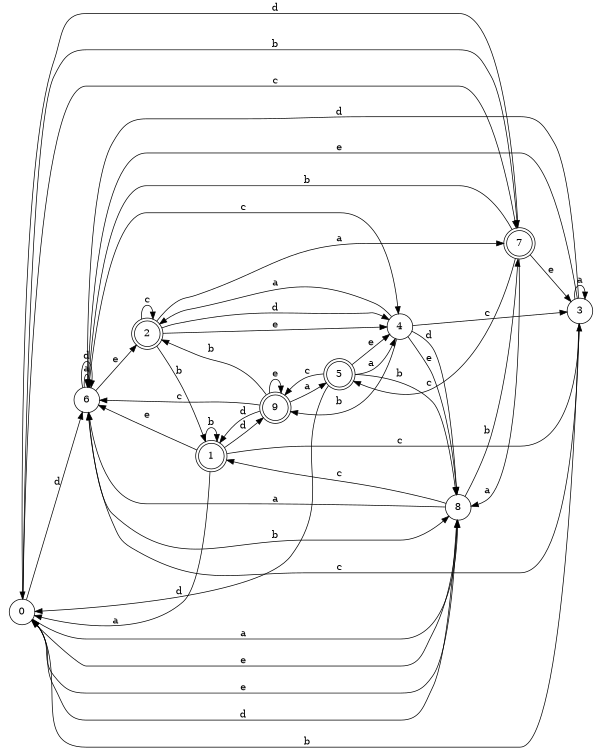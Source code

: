 digraph n8_3 {
__start0 [label="" shape="none"];

rankdir=LR;
size="8,5";

s0 [style="filled", color="black", fillcolor="white" shape="circle", label="0"];
s1 [style="rounded,filled", color="black", fillcolor="white" shape="doublecircle", label="1"];
s2 [style="rounded,filled", color="black", fillcolor="white" shape="doublecircle", label="2"];
s3 [style="filled", color="black", fillcolor="white" shape="circle", label="3"];
s4 [style="filled", color="black", fillcolor="white" shape="circle", label="4"];
s5 [style="rounded,filled", color="black", fillcolor="white" shape="doublecircle", label="5"];
s6 [style="filled", color="black", fillcolor="white" shape="circle", label="6"];
s7 [style="rounded,filled", color="black", fillcolor="white" shape="doublecircle", label="7"];
s8 [style="filled", color="black", fillcolor="white" shape="circle", label="8"];
s9 [style="rounded,filled", color="black", fillcolor="white" shape="doublecircle", label="9"];
s0 -> s8 [label="a"];
s0 -> s7 [label="b"];
s0 -> s7 [label="c"];
s0 -> s6 [label="d"];
s0 -> s8 [label="e"];
s1 -> s0 [label="a"];
s1 -> s1 [label="b"];
s1 -> s3 [label="c"];
s1 -> s9 [label="d"];
s1 -> s6 [label="e"];
s2 -> s7 [label="a"];
s2 -> s1 [label="b"];
s2 -> s2 [label="c"];
s2 -> s4 [label="d"];
s2 -> s4 [label="e"];
s3 -> s3 [label="a"];
s3 -> s0 [label="b"];
s3 -> s6 [label="c"];
s3 -> s6 [label="d"];
s3 -> s6 [label="e"];
s4 -> s2 [label="a"];
s4 -> s9 [label="b"];
s4 -> s3 [label="c"];
s4 -> s8 [label="d"];
s4 -> s8 [label="e"];
s5 -> s4 [label="a"];
s5 -> s8 [label="b"];
s5 -> s9 [label="c"];
s5 -> s0 [label="d"];
s5 -> s4 [label="e"];
s6 -> s6 [label="a"];
s6 -> s8 [label="b"];
s6 -> s4 [label="c"];
s6 -> s6 [label="d"];
s6 -> s2 [label="e"];
s7 -> s8 [label="a"];
s7 -> s6 [label="b"];
s7 -> s5 [label="c"];
s7 -> s0 [label="d"];
s7 -> s3 [label="e"];
s8 -> s6 [label="a"];
s8 -> s7 [label="b"];
s8 -> s1 [label="c"];
s8 -> s0 [label="d"];
s8 -> s0 [label="e"];
s9 -> s5 [label="a"];
s9 -> s2 [label="b"];
s9 -> s6 [label="c"];
s9 -> s1 [label="d"];
s9 -> s9 [label="e"];

}